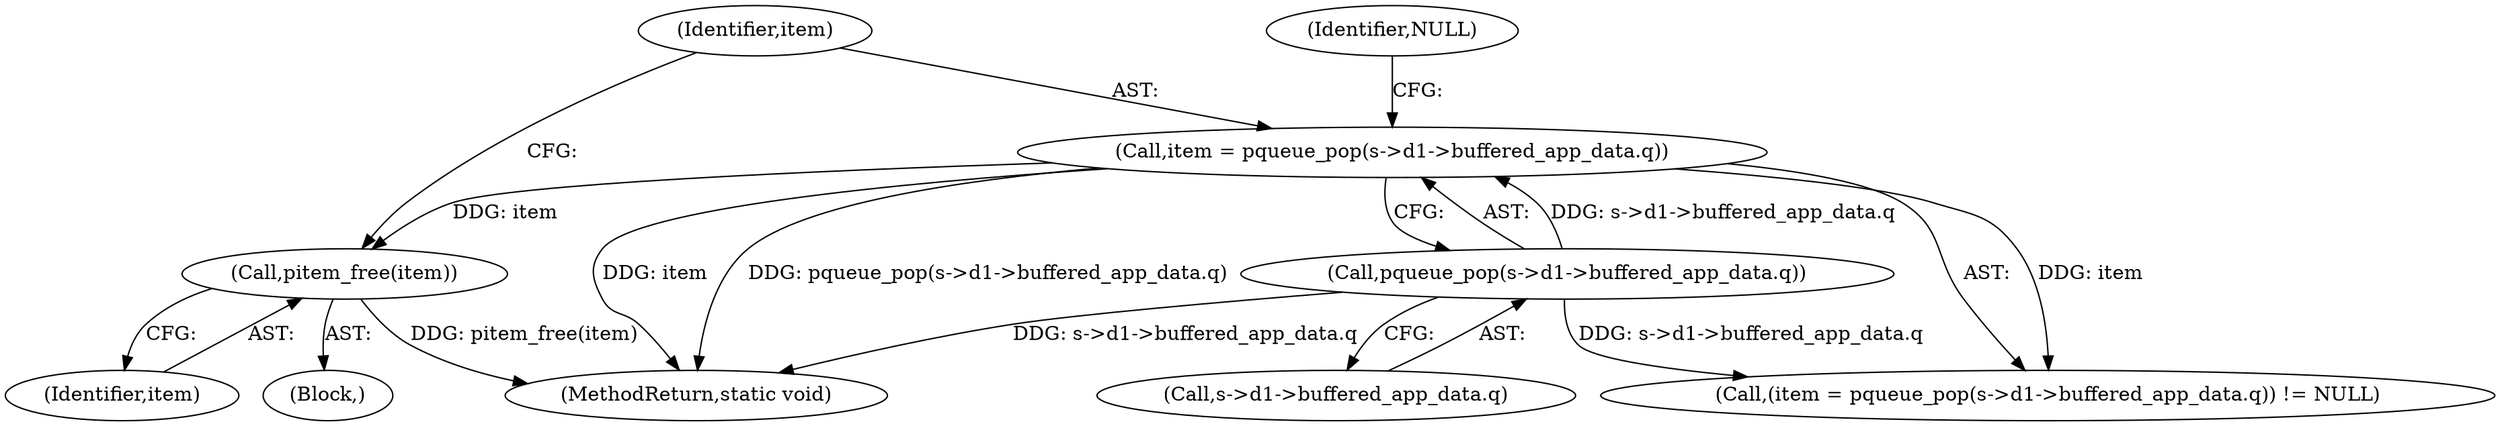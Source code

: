 digraph "0_openssl_470990fee0182566d439ef7e82d1abf18b7085d7@API" {
"1000284" [label="(Call,pitem_free(item))"];
"1000248" [label="(Call,item = pqueue_pop(s->d1->buffered_app_data.q))"];
"1000250" [label="(Call,pqueue_pop(s->d1->buffered_app_data.q))"];
"1000285" [label="(Identifier,item)"];
"1000284" [label="(Call,pitem_free(item))"];
"1000248" [label="(Call,item = pqueue_pop(s->d1->buffered_app_data.q))"];
"1000247" [label="(Call,(item = pqueue_pop(s->d1->buffered_app_data.q)) != NULL)"];
"1000250" [label="(Call,pqueue_pop(s->d1->buffered_app_data.q))"];
"1000251" [label="(Call,s->d1->buffered_app_data.q)"];
"1000249" [label="(Identifier,item)"];
"1000259" [label="(Block,)"];
"1000286" [label="(MethodReturn,static void)"];
"1000258" [label="(Identifier,NULL)"];
"1000284" -> "1000259"  [label="AST: "];
"1000284" -> "1000285"  [label="CFG: "];
"1000285" -> "1000284"  [label="AST: "];
"1000249" -> "1000284"  [label="CFG: "];
"1000284" -> "1000286"  [label="DDG: pitem_free(item)"];
"1000248" -> "1000284"  [label="DDG: item"];
"1000248" -> "1000247"  [label="AST: "];
"1000248" -> "1000250"  [label="CFG: "];
"1000249" -> "1000248"  [label="AST: "];
"1000250" -> "1000248"  [label="AST: "];
"1000258" -> "1000248"  [label="CFG: "];
"1000248" -> "1000286"  [label="DDG: pqueue_pop(s->d1->buffered_app_data.q)"];
"1000248" -> "1000286"  [label="DDG: item"];
"1000248" -> "1000247"  [label="DDG: item"];
"1000250" -> "1000248"  [label="DDG: s->d1->buffered_app_data.q"];
"1000250" -> "1000251"  [label="CFG: "];
"1000251" -> "1000250"  [label="AST: "];
"1000250" -> "1000286"  [label="DDG: s->d1->buffered_app_data.q"];
"1000250" -> "1000247"  [label="DDG: s->d1->buffered_app_data.q"];
}
